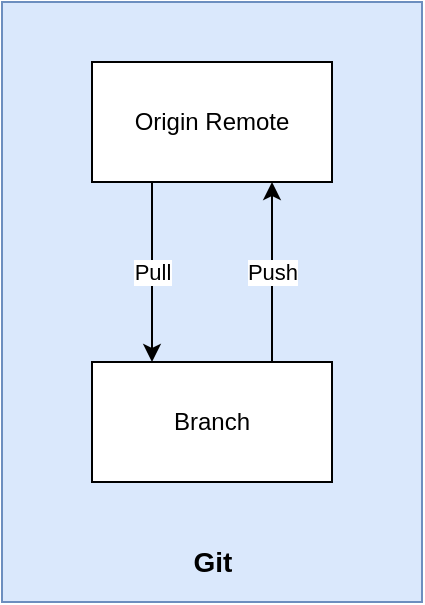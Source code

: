 <mxfile version="13.1.7" type="device"><diagram id="7iRBXb8xsk0rsANgX9GR" name="Page-1"><mxGraphModel dx="1426" dy="794" grid="1" gridSize="10" guides="1" tooltips="1" connect="1" arrows="1" fold="1" page="1" pageScale="1" pageWidth="827" pageHeight="1169" math="0" shadow="0"><root><mxCell id="0"/><mxCell id="1" parent="0"/><mxCell id="2Laca3obdIziRuYlX9Ds-10" value="" style="edgeStyle=none;curved=1;orthogonalLoop=1;jettySize=auto;html=1;shadow=0;startArrow=none;startFill=0;" edge="1" parent="1" source="2Laca3obdIziRuYlX9Ds-4"><mxGeometry relative="1" as="geometry"><mxPoint x="165" y="450" as="targetPoint"/></mxGeometry></mxCell><mxCell id="2Laca3obdIziRuYlX9Ds-8" value="" style="edgeStyle=orthogonalEdgeStyle;rounded=0;orthogonalLoop=1;jettySize=auto;html=1;" edge="1" parent="1" target="2Laca3obdIziRuYlX9Ds-4"><mxGeometry relative="1" as="geometry"><mxPoint x="290" y="550" as="sourcePoint"/></mxGeometry></mxCell><mxCell id="2Laca3obdIziRuYlX9Ds-13" value="" style="rounded=0;whiteSpace=wrap;html=1;fillColor=#dae8fc;strokeColor=#6c8ebf;" vertex="1" parent="1"><mxGeometry x="70" y="330" width="210" height="300" as="geometry"/></mxCell><mxCell id="2Laca3obdIziRuYlX9Ds-15" value="Origin Remote" style="rounded=0;whiteSpace=wrap;html=1;" vertex="1" parent="1"><mxGeometry x="115" y="360" width="120" height="60" as="geometry"/></mxCell><mxCell id="2Laca3obdIziRuYlX9Ds-16" value="Branch" style="rounded=0;whiteSpace=wrap;html=1;" vertex="1" parent="1"><mxGeometry x="115" y="510" width="120" height="60" as="geometry"/></mxCell><mxCell id="2Laca3obdIziRuYlX9Ds-17" value="Pull" style="endArrow=classic;html=1;shadow=0;exitX=0.25;exitY=1;exitDx=0;exitDy=0;entryX=0.25;entryY=0;entryDx=0;entryDy=0;" edge="1" parent="1" source="2Laca3obdIziRuYlX9Ds-15" target="2Laca3obdIziRuYlX9Ds-16"><mxGeometry width="50" height="50" relative="1" as="geometry"><mxPoint x="10" y="500" as="sourcePoint"/><mxPoint x="60" y="450" as="targetPoint"/></mxGeometry></mxCell><mxCell id="2Laca3obdIziRuYlX9Ds-18" value="Push" style="endArrow=classic;html=1;shadow=0;entryX=0.75;entryY=1;entryDx=0;entryDy=0;exitX=0.75;exitY=0;exitDx=0;exitDy=0;" edge="1" parent="1" source="2Laca3obdIziRuYlX9Ds-16" target="2Laca3obdIziRuYlX9Ds-15"><mxGeometry width="50" height="50" relative="1" as="geometry"><mxPoint x="190" y="500" as="sourcePoint"/><mxPoint x="240" y="450" as="targetPoint"/></mxGeometry></mxCell><mxCell id="2Laca3obdIziRuYlX9Ds-19" value="Git" style="text;html=1;resizable=0;autosize=1;align=center;verticalAlign=middle;points=[];fillColor=none;strokeColor=none;rounded=0;fontStyle=1;fontSize=14;" vertex="1" parent="1"><mxGeometry x="160" y="600" width="30" height="20" as="geometry"/></mxCell></root></mxGraphModel></diagram></mxfile>